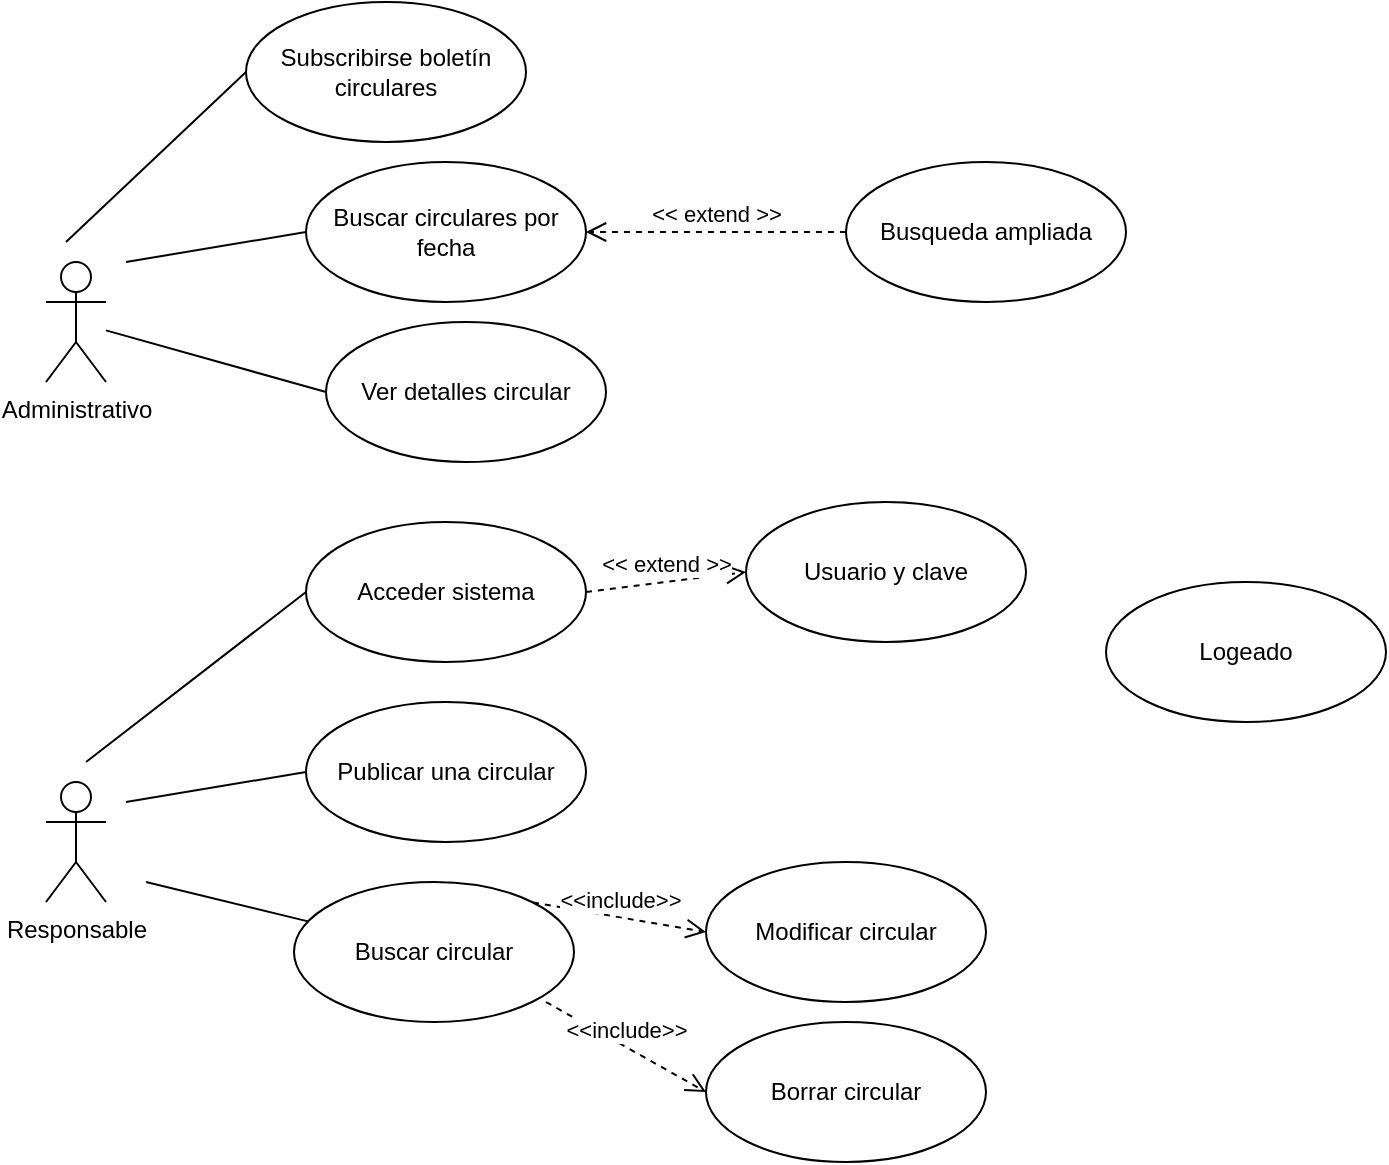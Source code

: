 <mxfile version="24.7.17">
  <diagram name="Página-1" id="WkKPKTazwENrPzXx0WnP">
    <mxGraphModel dx="989" dy="577" grid="1" gridSize="10" guides="1" tooltips="1" connect="1" arrows="1" fold="1" page="1" pageScale="1" pageWidth="827" pageHeight="1169" math="0" shadow="0">
      <root>
        <mxCell id="0" />
        <mxCell id="1" parent="0" />
        <mxCell id="H7LrV84K1nSKYrDBj5kA-1" value="Administrativo&lt;div&gt;&amp;nbsp;&lt;/div&gt;" style="shape=umlActor;verticalLabelPosition=bottom;verticalAlign=top;html=1;outlineConnect=0;" vertex="1" parent="1">
          <mxGeometry x="150" y="140" width="30" height="60" as="geometry" />
        </mxCell>
        <mxCell id="H7LrV84K1nSKYrDBj5kA-2" value="Responsable" style="shape=umlActor;verticalLabelPosition=bottom;verticalAlign=top;html=1;outlineConnect=0;" vertex="1" parent="1">
          <mxGeometry x="150" y="400" width="30" height="60" as="geometry" />
        </mxCell>
        <mxCell id="H7LrV84K1nSKYrDBj5kA-12" style="rounded=0;orthogonalLoop=1;jettySize=auto;html=1;exitX=0;exitY=0.5;exitDx=0;exitDy=0;endArrow=none;endFill=0;elbow=vertical;" edge="1" parent="1" source="H7LrV84K1nSKYrDBj5kA-3">
          <mxGeometry relative="1" as="geometry">
            <mxPoint x="160" y="130" as="targetPoint" />
          </mxGeometry>
        </mxCell>
        <mxCell id="H7LrV84K1nSKYrDBj5kA-3" value="Subscribirse boletín circulares" style="ellipse;whiteSpace=wrap;html=1;" vertex="1" parent="1">
          <mxGeometry x="250" y="10" width="140" height="70" as="geometry" />
        </mxCell>
        <mxCell id="H7LrV84K1nSKYrDBj5kA-4" value="Buscar circulares por fecha" style="ellipse;whiteSpace=wrap;html=1;" vertex="1" parent="1">
          <mxGeometry x="280" y="90" width="140" height="70" as="geometry" />
        </mxCell>
        <mxCell id="H7LrV84K1nSKYrDBj5kA-14" style="rounded=0;orthogonalLoop=1;jettySize=auto;html=1;exitX=0;exitY=0.5;exitDx=0;exitDy=0;endArrow=none;endFill=0;" edge="1" parent="1" source="H7LrV84K1nSKYrDBj5kA-5" target="H7LrV84K1nSKYrDBj5kA-1">
          <mxGeometry relative="1" as="geometry" />
        </mxCell>
        <mxCell id="H7LrV84K1nSKYrDBj5kA-5" value="Ver detalles circular" style="ellipse;whiteSpace=wrap;html=1;" vertex="1" parent="1">
          <mxGeometry x="290" y="170" width="140" height="70" as="geometry" />
        </mxCell>
        <mxCell id="H7LrV84K1nSKYrDBj5kA-15" style="rounded=0;orthogonalLoop=1;jettySize=auto;html=1;exitX=0;exitY=0.5;exitDx=0;exitDy=0;endArrow=none;endFill=0;" edge="1" parent="1" source="H7LrV84K1nSKYrDBj5kA-7">
          <mxGeometry relative="1" as="geometry">
            <mxPoint x="170" y="390.0" as="targetPoint" />
          </mxGeometry>
        </mxCell>
        <mxCell id="H7LrV84K1nSKYrDBj5kA-7" value="Acceder sistema" style="ellipse;whiteSpace=wrap;html=1;" vertex="1" parent="1">
          <mxGeometry x="280" y="270" width="140" height="70" as="geometry" />
        </mxCell>
        <mxCell id="H7LrV84K1nSKYrDBj5kA-16" style="rounded=0;orthogonalLoop=1;jettySize=auto;html=1;exitX=0;exitY=0.5;exitDx=0;exitDy=0;endArrow=none;endFill=0;" edge="1" parent="1" source="H7LrV84K1nSKYrDBj5kA-8">
          <mxGeometry relative="1" as="geometry">
            <mxPoint x="190" y="410.0" as="targetPoint" />
          </mxGeometry>
        </mxCell>
        <mxCell id="H7LrV84K1nSKYrDBj5kA-8" value="Publicar una circular" style="ellipse;whiteSpace=wrap;html=1;" vertex="1" parent="1">
          <mxGeometry x="280" y="360" width="140" height="70" as="geometry" />
        </mxCell>
        <mxCell id="H7LrV84K1nSKYrDBj5kA-9" value="Borrar circular" style="ellipse;whiteSpace=wrap;html=1;" vertex="1" parent="1">
          <mxGeometry x="480" y="520" width="140" height="70" as="geometry" />
        </mxCell>
        <mxCell id="H7LrV84K1nSKYrDBj5kA-10" value="Modificar circular" style="ellipse;whiteSpace=wrap;html=1;" vertex="1" parent="1">
          <mxGeometry x="480" y="440" width="140" height="70" as="geometry" />
        </mxCell>
        <mxCell id="H7LrV84K1nSKYrDBj5kA-13" style="rounded=0;orthogonalLoop=1;jettySize=auto;html=1;exitX=0;exitY=0.5;exitDx=0;exitDy=0;endArrow=none;endFill=0;" edge="1" parent="1" source="H7LrV84K1nSKYrDBj5kA-4">
          <mxGeometry relative="1" as="geometry">
            <mxPoint x="190" y="140" as="targetPoint" />
          </mxGeometry>
        </mxCell>
        <mxCell id="H7LrV84K1nSKYrDBj5kA-19" value="Busqueda ampliada" style="ellipse;whiteSpace=wrap;html=1;" vertex="1" parent="1">
          <mxGeometry x="550" y="90" width="140" height="70" as="geometry" />
        </mxCell>
        <mxCell id="H7LrV84K1nSKYrDBj5kA-20" value="&amp;lt;&amp;lt; extend &amp;gt;&amp;gt;" style="html=1;verticalAlign=bottom;endArrow=open;dashed=1;endSize=8;curved=0;rounded=0;exitX=0;exitY=0.5;exitDx=0;exitDy=0;entryX=1;entryY=0.5;entryDx=0;entryDy=0;" edge="1" parent="1" source="H7LrV84K1nSKYrDBj5kA-19" target="H7LrV84K1nSKYrDBj5kA-4">
          <mxGeometry relative="1" as="geometry">
            <mxPoint x="620" y="260" as="sourcePoint" />
            <mxPoint x="540" y="260" as="targetPoint" />
          </mxGeometry>
        </mxCell>
        <mxCell id="H7LrV84K1nSKYrDBj5kA-21" value="Usuario y clave" style="ellipse;whiteSpace=wrap;html=1;" vertex="1" parent="1">
          <mxGeometry x="500" y="260" width="140" height="70" as="geometry" />
        </mxCell>
        <mxCell id="H7LrV84K1nSKYrDBj5kA-22" value="&amp;lt;&amp;lt; extend &amp;gt;&amp;gt;" style="html=1;verticalAlign=bottom;endArrow=open;dashed=1;endSize=8;curved=0;rounded=0;exitX=1;exitY=0.5;exitDx=0;exitDy=0;entryX=0;entryY=0.5;entryDx=0;entryDy=0;" edge="1" parent="1" source="H7LrV84K1nSKYrDBj5kA-7" target="H7LrV84K1nSKYrDBj5kA-21">
          <mxGeometry relative="1" as="geometry">
            <mxPoint x="560" y="135" as="sourcePoint" />
            <mxPoint x="430" y="135" as="targetPoint" />
          </mxGeometry>
        </mxCell>
        <mxCell id="H7LrV84K1nSKYrDBj5kA-25" style="rounded=0;orthogonalLoop=1;jettySize=auto;html=1;endArrow=none;endFill=0;" edge="1" parent="1" source="H7LrV84K1nSKYrDBj5kA-23">
          <mxGeometry relative="1" as="geometry">
            <mxPoint x="200" y="450" as="targetPoint" />
          </mxGeometry>
        </mxCell>
        <mxCell id="H7LrV84K1nSKYrDBj5kA-23" value="Buscar circular" style="ellipse;whiteSpace=wrap;html=1;" vertex="1" parent="1">
          <mxGeometry x="274" y="450" width="140" height="70" as="geometry" />
        </mxCell>
        <mxCell id="H7LrV84K1nSKYrDBj5kA-27" value="&amp;lt;&amp;lt;include&amp;gt;&amp;gt;" style="html=1;verticalAlign=bottom;endArrow=open;dashed=1;endSize=8;curved=0;rounded=0;exitX=1;exitY=0;exitDx=0;exitDy=0;entryX=0;entryY=0.5;entryDx=0;entryDy=0;" edge="1" parent="1" source="H7LrV84K1nSKYrDBj5kA-23" target="H7LrV84K1nSKYrDBj5kA-10">
          <mxGeometry relative="1" as="geometry">
            <mxPoint x="430" y="315" as="sourcePoint" />
            <mxPoint x="510" y="305" as="targetPoint" />
          </mxGeometry>
        </mxCell>
        <mxCell id="H7LrV84K1nSKYrDBj5kA-29" value="&amp;lt;&amp;lt;include&amp;gt;&amp;gt;" style="html=1;verticalAlign=bottom;endArrow=open;dashed=1;endSize=8;curved=0;rounded=0;entryX=0;entryY=0.5;entryDx=0;entryDy=0;" edge="1" parent="1" target="H7LrV84K1nSKYrDBj5kA-9">
          <mxGeometry relative="1" as="geometry">
            <mxPoint x="400" y="510" as="sourcePoint" />
            <mxPoint x="490" y="465" as="targetPoint" />
          </mxGeometry>
        </mxCell>
        <mxCell id="H7LrV84K1nSKYrDBj5kA-30" value="Logeado" style="ellipse;whiteSpace=wrap;html=1;" vertex="1" parent="1">
          <mxGeometry x="680" y="300" width="140" height="70" as="geometry" />
        </mxCell>
      </root>
    </mxGraphModel>
  </diagram>
</mxfile>
